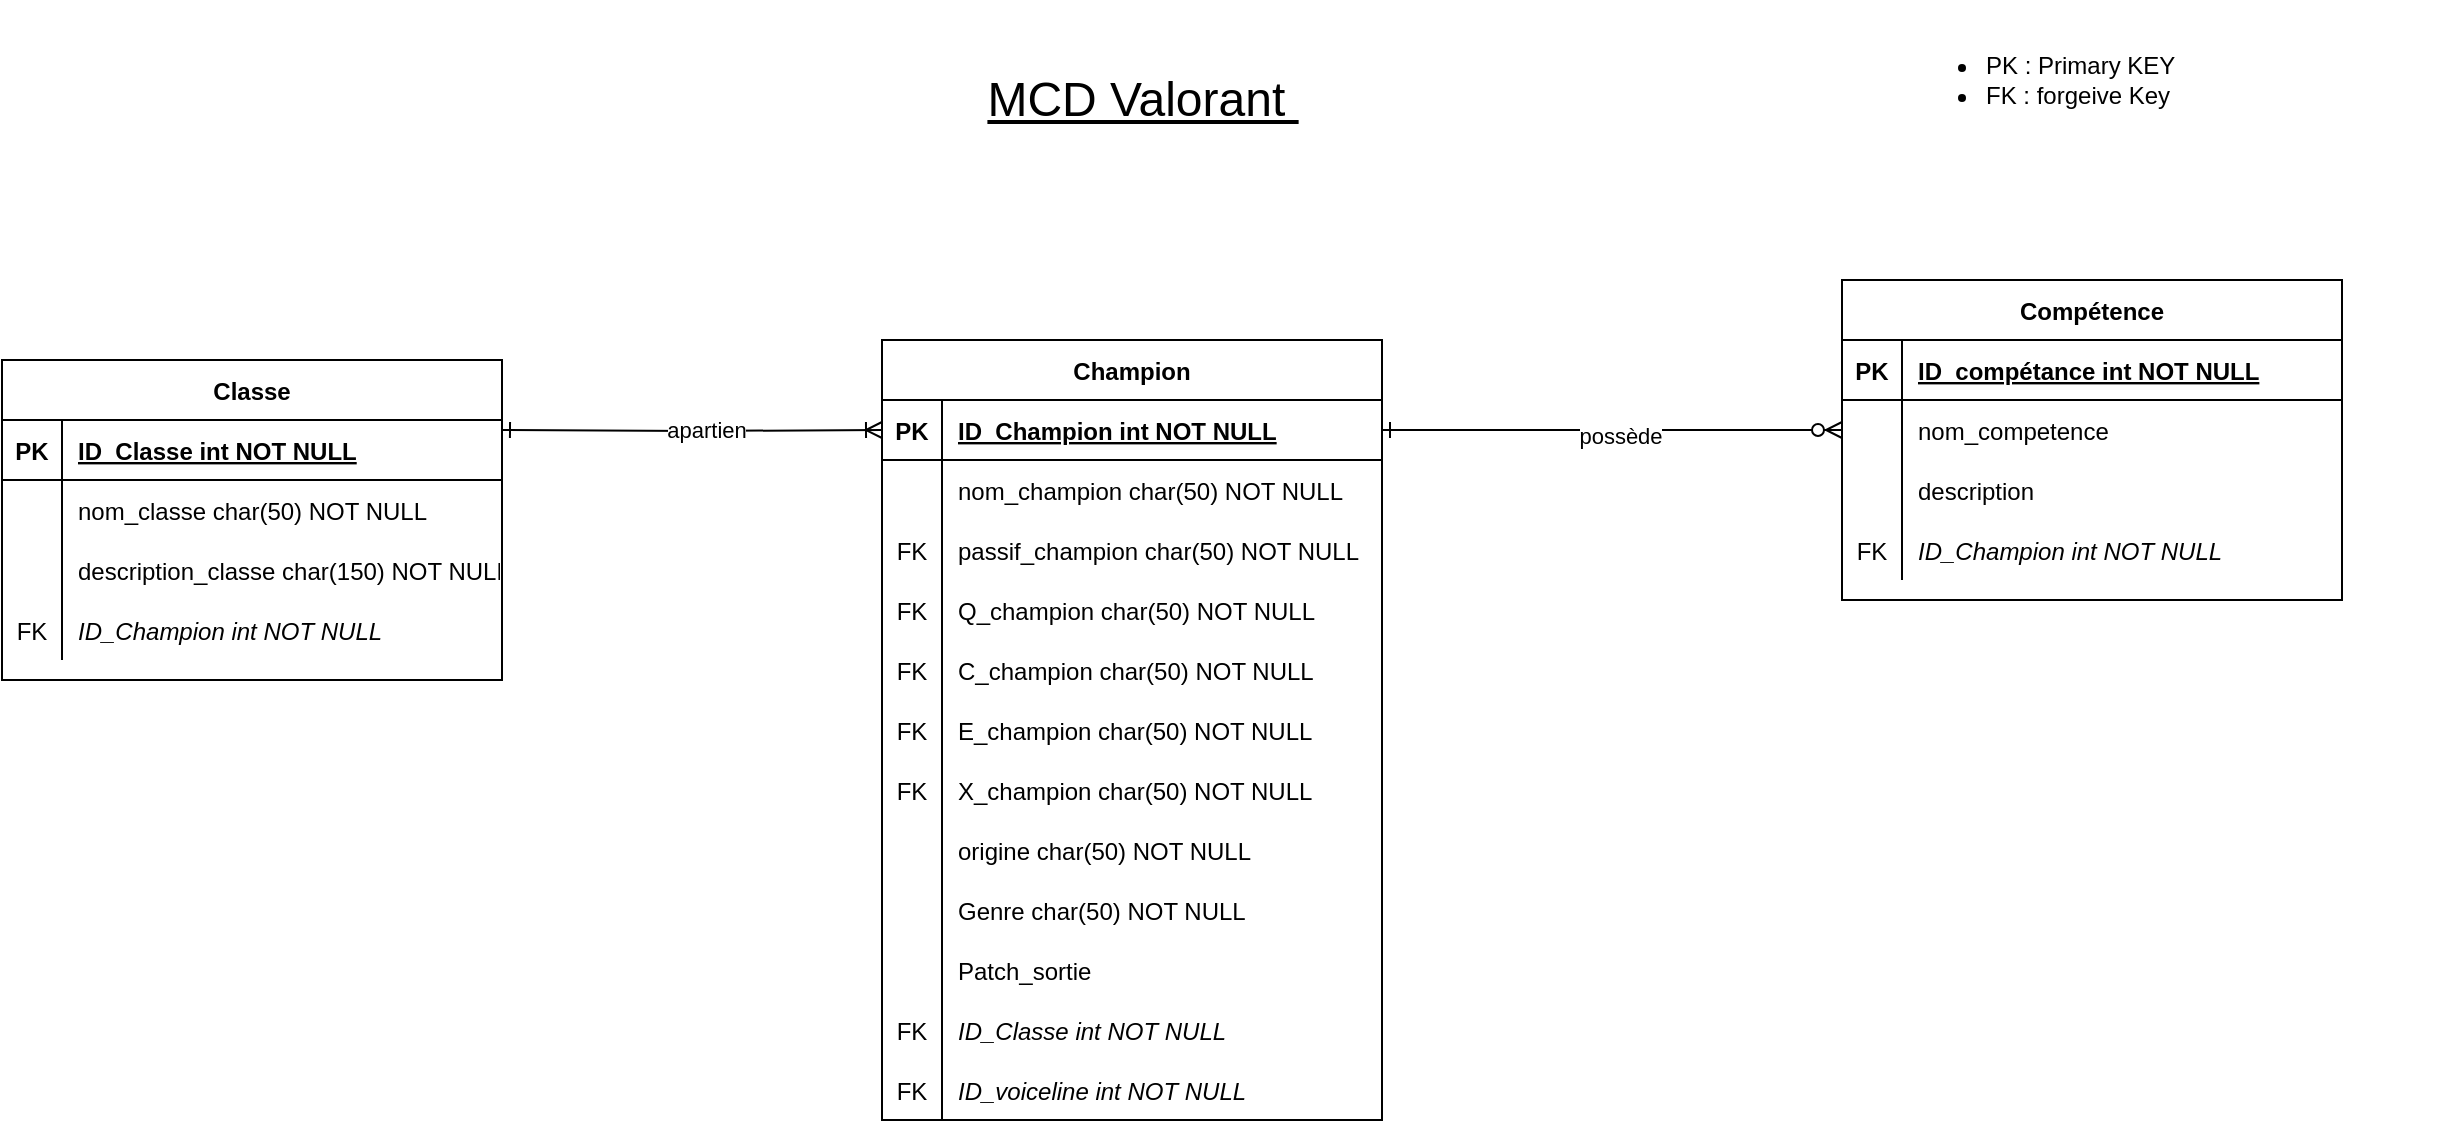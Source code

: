 <mxfile version="24.7.16">
  <diagram name="Page-1" id="s_LIWfQ_0TkALQSo-7UG">
    <mxGraphModel dx="2261" dy="780" grid="1" gridSize="10" guides="1" tooltips="1" connect="1" arrows="1" fold="1" page="1" pageScale="1" pageWidth="827" pageHeight="1169" math="0" shadow="0">
      <root>
        <mxCell id="0" />
        <mxCell id="1" parent="0" />
        <mxCell id="JDCfiBPaqZ8Qhyjuc5kk-97" value="" style="edgeStyle=entityRelationEdgeStyle;endArrow=ERzeroToMany;startArrow=ERone;endFill=1;startFill=0;" edge="1" parent="1" source="JDCfiBPaqZ8Qhyjuc5kk-126" target="JDCfiBPaqZ8Qhyjuc5kk-103">
          <mxGeometry width="100" height="100" relative="1" as="geometry">
            <mxPoint x="350" y="880" as="sourcePoint" />
            <mxPoint x="450" y="780" as="targetPoint" />
          </mxGeometry>
        </mxCell>
        <mxCell id="JDCfiBPaqZ8Qhyjuc5kk-98" value="possède" style="edgeLabel;html=1;align=center;verticalAlign=middle;resizable=0;points=[];" vertex="1" connectable="0" parent="JDCfiBPaqZ8Qhyjuc5kk-97">
          <mxGeometry x="0.029" y="-3" relative="1" as="geometry">
            <mxPoint as="offset" />
          </mxGeometry>
        </mxCell>
        <mxCell id="JDCfiBPaqZ8Qhyjuc5kk-99" value="Compétence" style="shape=table;startSize=30;container=1;collapsible=1;childLayout=tableLayout;fixedRows=1;rowLines=0;fontStyle=1;align=center;resizeLast=1;" vertex="1" parent="1">
          <mxGeometry x="720" y="170" width="250" height="160" as="geometry" />
        </mxCell>
        <mxCell id="JDCfiBPaqZ8Qhyjuc5kk-100" value="" style="shape=partialRectangle;collapsible=0;dropTarget=0;pointerEvents=0;fillColor=none;points=[[0,0.5],[1,0.5]];portConstraint=eastwest;top=0;left=0;right=0;bottom=1;" vertex="1" parent="JDCfiBPaqZ8Qhyjuc5kk-99">
          <mxGeometry y="30" width="250" height="30" as="geometry" />
        </mxCell>
        <mxCell id="JDCfiBPaqZ8Qhyjuc5kk-101" value="PK" style="shape=partialRectangle;overflow=hidden;connectable=0;fillColor=none;top=0;left=0;bottom=0;right=0;fontStyle=1;" vertex="1" parent="JDCfiBPaqZ8Qhyjuc5kk-100">
          <mxGeometry width="30" height="30" as="geometry">
            <mxRectangle width="30" height="30" as="alternateBounds" />
          </mxGeometry>
        </mxCell>
        <mxCell id="JDCfiBPaqZ8Qhyjuc5kk-102" value="ID_compétance int NOT NULL " style="shape=partialRectangle;overflow=hidden;connectable=0;fillColor=none;top=0;left=0;bottom=0;right=0;align=left;spacingLeft=6;fontStyle=5;" vertex="1" parent="JDCfiBPaqZ8Qhyjuc5kk-100">
          <mxGeometry x="30" width="220" height="30" as="geometry">
            <mxRectangle width="220" height="30" as="alternateBounds" />
          </mxGeometry>
        </mxCell>
        <mxCell id="JDCfiBPaqZ8Qhyjuc5kk-103" value="" style="shape=partialRectangle;collapsible=0;dropTarget=0;pointerEvents=0;fillColor=none;points=[[0,0.5],[1,0.5]];portConstraint=eastwest;top=0;left=0;right=0;bottom=0;" vertex="1" parent="JDCfiBPaqZ8Qhyjuc5kk-99">
          <mxGeometry y="60" width="250" height="30" as="geometry" />
        </mxCell>
        <mxCell id="JDCfiBPaqZ8Qhyjuc5kk-104" value="" style="shape=partialRectangle;overflow=hidden;connectable=0;fillColor=none;top=0;left=0;bottom=0;right=0;" vertex="1" parent="JDCfiBPaqZ8Qhyjuc5kk-103">
          <mxGeometry width="30" height="30" as="geometry">
            <mxRectangle width="30" height="30" as="alternateBounds" />
          </mxGeometry>
        </mxCell>
        <mxCell id="JDCfiBPaqZ8Qhyjuc5kk-105" value="nom_competence" style="shape=partialRectangle;overflow=hidden;connectable=0;fillColor=none;top=0;left=0;bottom=0;right=0;align=left;spacingLeft=6;" vertex="1" parent="JDCfiBPaqZ8Qhyjuc5kk-103">
          <mxGeometry x="30" width="220" height="30" as="geometry">
            <mxRectangle width="220" height="30" as="alternateBounds" />
          </mxGeometry>
        </mxCell>
        <mxCell id="JDCfiBPaqZ8Qhyjuc5kk-106" value="" style="shape=partialRectangle;collapsible=0;dropTarget=0;pointerEvents=0;fillColor=none;points=[[0,0.5],[1,0.5]];portConstraint=eastwest;top=0;left=0;right=0;bottom=0;" vertex="1" parent="JDCfiBPaqZ8Qhyjuc5kk-99">
          <mxGeometry y="90" width="250" height="30" as="geometry" />
        </mxCell>
        <mxCell id="JDCfiBPaqZ8Qhyjuc5kk-107" value="" style="shape=partialRectangle;overflow=hidden;connectable=0;fillColor=none;top=0;left=0;bottom=0;right=0;" vertex="1" parent="JDCfiBPaqZ8Qhyjuc5kk-106">
          <mxGeometry width="30" height="30" as="geometry">
            <mxRectangle width="30" height="30" as="alternateBounds" />
          </mxGeometry>
        </mxCell>
        <mxCell id="JDCfiBPaqZ8Qhyjuc5kk-108" value="description" style="shape=partialRectangle;overflow=hidden;connectable=0;fillColor=none;top=0;left=0;bottom=0;right=0;align=left;spacingLeft=6;" vertex="1" parent="JDCfiBPaqZ8Qhyjuc5kk-106">
          <mxGeometry x="30" width="220" height="30" as="geometry">
            <mxRectangle width="220" height="30" as="alternateBounds" />
          </mxGeometry>
        </mxCell>
        <mxCell id="JDCfiBPaqZ8Qhyjuc5kk-109" style="shape=partialRectangle;collapsible=0;dropTarget=0;pointerEvents=0;fillColor=none;points=[[0,0.5],[1,0.5]];portConstraint=eastwest;top=0;left=0;right=0;bottom=0;" vertex="1" parent="JDCfiBPaqZ8Qhyjuc5kk-99">
          <mxGeometry y="120" width="250" height="30" as="geometry" />
        </mxCell>
        <mxCell id="JDCfiBPaqZ8Qhyjuc5kk-110" value="FK" style="shape=partialRectangle;overflow=hidden;connectable=0;fillColor=none;top=0;left=0;bottom=0;right=0;" vertex="1" parent="JDCfiBPaqZ8Qhyjuc5kk-109">
          <mxGeometry width="30" height="30" as="geometry">
            <mxRectangle width="30" height="30" as="alternateBounds" />
          </mxGeometry>
        </mxCell>
        <mxCell id="JDCfiBPaqZ8Qhyjuc5kk-111" value="ID_Champion int NOT NULL" style="shape=partialRectangle;overflow=hidden;connectable=0;fillColor=none;top=0;left=0;bottom=0;right=0;align=left;spacingLeft=6;fontStyle=2" vertex="1" parent="JDCfiBPaqZ8Qhyjuc5kk-109">
          <mxGeometry x="30" width="220" height="30" as="geometry">
            <mxRectangle width="220" height="30" as="alternateBounds" />
          </mxGeometry>
        </mxCell>
        <mxCell id="JDCfiBPaqZ8Qhyjuc5kk-125" value="Champion" style="shape=table;startSize=30;container=1;collapsible=1;childLayout=tableLayout;fixedRows=1;rowLines=0;fontStyle=1;align=center;resizeLast=1;" vertex="1" parent="1">
          <mxGeometry x="240" y="200" width="250" height="390" as="geometry">
            <mxRectangle x="120" y="120" width="100" height="30" as="alternateBounds" />
          </mxGeometry>
        </mxCell>
        <mxCell id="JDCfiBPaqZ8Qhyjuc5kk-126" value="" style="shape=partialRectangle;collapsible=0;dropTarget=0;pointerEvents=0;fillColor=none;points=[[0,0.5],[1,0.5]];portConstraint=eastwest;top=0;left=0;right=0;bottom=1;" vertex="1" parent="JDCfiBPaqZ8Qhyjuc5kk-125">
          <mxGeometry y="30" width="250" height="30" as="geometry" />
        </mxCell>
        <mxCell id="JDCfiBPaqZ8Qhyjuc5kk-127" value="PK" style="shape=partialRectangle;overflow=hidden;connectable=0;fillColor=none;top=0;left=0;bottom=0;right=0;fontStyle=1;" vertex="1" parent="JDCfiBPaqZ8Qhyjuc5kk-126">
          <mxGeometry width="30" height="30" as="geometry">
            <mxRectangle width="30" height="30" as="alternateBounds" />
          </mxGeometry>
        </mxCell>
        <mxCell id="JDCfiBPaqZ8Qhyjuc5kk-128" value="ID_Champion int NOT NULL " style="shape=partialRectangle;overflow=hidden;connectable=0;fillColor=none;top=0;left=0;bottom=0;right=0;align=left;spacingLeft=6;fontStyle=5;" vertex="1" parent="JDCfiBPaqZ8Qhyjuc5kk-126">
          <mxGeometry x="30" width="220" height="30" as="geometry">
            <mxRectangle width="220" height="30" as="alternateBounds" />
          </mxGeometry>
        </mxCell>
        <mxCell id="JDCfiBPaqZ8Qhyjuc5kk-129" value="" style="shape=partialRectangle;collapsible=0;dropTarget=0;pointerEvents=0;fillColor=none;points=[[0,0.5],[1,0.5]];portConstraint=eastwest;top=0;left=0;right=0;bottom=0;" vertex="1" parent="JDCfiBPaqZ8Qhyjuc5kk-125">
          <mxGeometry y="60" width="250" height="30" as="geometry" />
        </mxCell>
        <mxCell id="JDCfiBPaqZ8Qhyjuc5kk-130" value="" style="shape=partialRectangle;overflow=hidden;connectable=0;fillColor=none;top=0;left=0;bottom=0;right=0;" vertex="1" parent="JDCfiBPaqZ8Qhyjuc5kk-129">
          <mxGeometry width="30" height="30" as="geometry">
            <mxRectangle width="30" height="30" as="alternateBounds" />
          </mxGeometry>
        </mxCell>
        <mxCell id="JDCfiBPaqZ8Qhyjuc5kk-131" value="nom_champion char(50) NOT NULL" style="shape=partialRectangle;overflow=hidden;connectable=0;fillColor=none;top=0;left=0;bottom=0;right=0;align=left;spacingLeft=6;" vertex="1" parent="JDCfiBPaqZ8Qhyjuc5kk-129">
          <mxGeometry x="30" width="220" height="30" as="geometry">
            <mxRectangle width="220" height="30" as="alternateBounds" />
          </mxGeometry>
        </mxCell>
        <mxCell id="JDCfiBPaqZ8Qhyjuc5kk-132" style="shape=partialRectangle;collapsible=0;dropTarget=0;pointerEvents=0;fillColor=none;points=[[0,0.5],[1,0.5]];portConstraint=eastwest;top=0;left=0;right=0;bottom=0;" vertex="1" parent="JDCfiBPaqZ8Qhyjuc5kk-125">
          <mxGeometry y="90" width="250" height="30" as="geometry" />
        </mxCell>
        <mxCell id="JDCfiBPaqZ8Qhyjuc5kk-133" value="FK" style="shape=partialRectangle;overflow=hidden;connectable=0;fillColor=none;top=0;left=0;bottom=0;right=0;" vertex="1" parent="JDCfiBPaqZ8Qhyjuc5kk-132">
          <mxGeometry width="30" height="30" as="geometry">
            <mxRectangle width="30" height="30" as="alternateBounds" />
          </mxGeometry>
        </mxCell>
        <mxCell id="JDCfiBPaqZ8Qhyjuc5kk-134" value="passif_champion char(50) NOT NULL" style="shape=partialRectangle;overflow=hidden;connectable=0;fillColor=none;top=0;left=0;bottom=0;right=0;align=left;spacingLeft=6;" vertex="1" parent="JDCfiBPaqZ8Qhyjuc5kk-132">
          <mxGeometry x="30" width="220" height="30" as="geometry">
            <mxRectangle width="220" height="30" as="alternateBounds" />
          </mxGeometry>
        </mxCell>
        <mxCell id="JDCfiBPaqZ8Qhyjuc5kk-135" style="shape=partialRectangle;collapsible=0;dropTarget=0;pointerEvents=0;fillColor=none;points=[[0,0.5],[1,0.5]];portConstraint=eastwest;top=0;left=0;right=0;bottom=0;" vertex="1" parent="JDCfiBPaqZ8Qhyjuc5kk-125">
          <mxGeometry y="120" width="250" height="30" as="geometry" />
        </mxCell>
        <mxCell id="JDCfiBPaqZ8Qhyjuc5kk-136" value="FK" style="shape=partialRectangle;overflow=hidden;connectable=0;fillColor=none;top=0;left=0;bottom=0;right=0;" vertex="1" parent="JDCfiBPaqZ8Qhyjuc5kk-135">
          <mxGeometry width="30" height="30" as="geometry">
            <mxRectangle width="30" height="30" as="alternateBounds" />
          </mxGeometry>
        </mxCell>
        <mxCell id="JDCfiBPaqZ8Qhyjuc5kk-137" value="Q_champion char(50) NOT NULL" style="shape=partialRectangle;overflow=hidden;connectable=0;fillColor=none;top=0;left=0;bottom=0;right=0;align=left;spacingLeft=6;" vertex="1" parent="JDCfiBPaqZ8Qhyjuc5kk-135">
          <mxGeometry x="30" width="220" height="30" as="geometry">
            <mxRectangle width="220" height="30" as="alternateBounds" />
          </mxGeometry>
        </mxCell>
        <mxCell id="JDCfiBPaqZ8Qhyjuc5kk-138" style="shape=partialRectangle;collapsible=0;dropTarget=0;pointerEvents=0;fillColor=none;points=[[0,0.5],[1,0.5]];portConstraint=eastwest;top=0;left=0;right=0;bottom=0;" vertex="1" parent="JDCfiBPaqZ8Qhyjuc5kk-125">
          <mxGeometry y="150" width="250" height="30" as="geometry" />
        </mxCell>
        <mxCell id="JDCfiBPaqZ8Qhyjuc5kk-139" value="FK" style="shape=partialRectangle;overflow=hidden;connectable=0;fillColor=none;top=0;left=0;bottom=0;right=0;" vertex="1" parent="JDCfiBPaqZ8Qhyjuc5kk-138">
          <mxGeometry width="30" height="30" as="geometry">
            <mxRectangle width="30" height="30" as="alternateBounds" />
          </mxGeometry>
        </mxCell>
        <mxCell id="JDCfiBPaqZ8Qhyjuc5kk-140" value="C_champion char(50) NOT NULL" style="shape=partialRectangle;overflow=hidden;connectable=0;fillColor=none;top=0;left=0;bottom=0;right=0;align=left;spacingLeft=6;" vertex="1" parent="JDCfiBPaqZ8Qhyjuc5kk-138">
          <mxGeometry x="30" width="220" height="30" as="geometry">
            <mxRectangle width="220" height="30" as="alternateBounds" />
          </mxGeometry>
        </mxCell>
        <mxCell id="JDCfiBPaqZ8Qhyjuc5kk-141" style="shape=partialRectangle;collapsible=0;dropTarget=0;pointerEvents=0;fillColor=none;points=[[0,0.5],[1,0.5]];portConstraint=eastwest;top=0;left=0;right=0;bottom=0;" vertex="1" parent="JDCfiBPaqZ8Qhyjuc5kk-125">
          <mxGeometry y="180" width="250" height="30" as="geometry" />
        </mxCell>
        <mxCell id="JDCfiBPaqZ8Qhyjuc5kk-142" value="FK" style="shape=partialRectangle;overflow=hidden;connectable=0;fillColor=none;top=0;left=0;bottom=0;right=0;" vertex="1" parent="JDCfiBPaqZ8Qhyjuc5kk-141">
          <mxGeometry width="30" height="30" as="geometry">
            <mxRectangle width="30" height="30" as="alternateBounds" />
          </mxGeometry>
        </mxCell>
        <mxCell id="JDCfiBPaqZ8Qhyjuc5kk-143" value="E_champion char(50) NOT NULL" style="shape=partialRectangle;overflow=hidden;connectable=0;fillColor=none;top=0;left=0;bottom=0;right=0;align=left;spacingLeft=6;" vertex="1" parent="JDCfiBPaqZ8Qhyjuc5kk-141">
          <mxGeometry x="30" width="220" height="30" as="geometry">
            <mxRectangle width="220" height="30" as="alternateBounds" />
          </mxGeometry>
        </mxCell>
        <mxCell id="JDCfiBPaqZ8Qhyjuc5kk-144" style="shape=partialRectangle;collapsible=0;dropTarget=0;pointerEvents=0;fillColor=none;points=[[0,0.5],[1,0.5]];portConstraint=eastwest;top=0;left=0;right=0;bottom=0;" vertex="1" parent="JDCfiBPaqZ8Qhyjuc5kk-125">
          <mxGeometry y="210" width="250" height="30" as="geometry" />
        </mxCell>
        <mxCell id="JDCfiBPaqZ8Qhyjuc5kk-145" value="FK" style="shape=partialRectangle;overflow=hidden;connectable=0;fillColor=none;top=0;left=0;bottom=0;right=0;" vertex="1" parent="JDCfiBPaqZ8Qhyjuc5kk-144">
          <mxGeometry width="30" height="30" as="geometry">
            <mxRectangle width="30" height="30" as="alternateBounds" />
          </mxGeometry>
        </mxCell>
        <mxCell id="JDCfiBPaqZ8Qhyjuc5kk-146" value="X_champion char(50) NOT NULL" style="shape=partialRectangle;overflow=hidden;connectable=0;fillColor=none;top=0;left=0;bottom=0;right=0;align=left;spacingLeft=6;" vertex="1" parent="JDCfiBPaqZ8Qhyjuc5kk-144">
          <mxGeometry x="30" width="220" height="30" as="geometry">
            <mxRectangle width="220" height="30" as="alternateBounds" />
          </mxGeometry>
        </mxCell>
        <mxCell id="JDCfiBPaqZ8Qhyjuc5kk-147" style="shape=partialRectangle;collapsible=0;dropTarget=0;pointerEvents=0;fillColor=none;points=[[0,0.5],[1,0.5]];portConstraint=eastwest;top=0;left=0;right=0;bottom=0;" vertex="1" parent="JDCfiBPaqZ8Qhyjuc5kk-125">
          <mxGeometry y="240" width="250" height="30" as="geometry" />
        </mxCell>
        <mxCell id="JDCfiBPaqZ8Qhyjuc5kk-148" style="shape=partialRectangle;overflow=hidden;connectable=0;fillColor=none;top=0;left=0;bottom=0;right=0;" vertex="1" parent="JDCfiBPaqZ8Qhyjuc5kk-147">
          <mxGeometry width="30" height="30" as="geometry">
            <mxRectangle width="30" height="30" as="alternateBounds" />
          </mxGeometry>
        </mxCell>
        <mxCell id="JDCfiBPaqZ8Qhyjuc5kk-149" value="origine char(50) NOT NULL" style="shape=partialRectangle;overflow=hidden;connectable=0;fillColor=none;top=0;left=0;bottom=0;right=0;align=left;spacingLeft=6;" vertex="1" parent="JDCfiBPaqZ8Qhyjuc5kk-147">
          <mxGeometry x="30" width="220" height="30" as="geometry">
            <mxRectangle width="220" height="30" as="alternateBounds" />
          </mxGeometry>
        </mxCell>
        <mxCell id="JDCfiBPaqZ8Qhyjuc5kk-150" style="shape=partialRectangle;collapsible=0;dropTarget=0;pointerEvents=0;fillColor=none;points=[[0,0.5],[1,0.5]];portConstraint=eastwest;top=0;left=0;right=0;bottom=0;" vertex="1" parent="JDCfiBPaqZ8Qhyjuc5kk-125">
          <mxGeometry y="270" width="250" height="30" as="geometry" />
        </mxCell>
        <mxCell id="JDCfiBPaqZ8Qhyjuc5kk-151" style="shape=partialRectangle;overflow=hidden;connectable=0;fillColor=none;top=0;left=0;bottom=0;right=0;" vertex="1" parent="JDCfiBPaqZ8Qhyjuc5kk-150">
          <mxGeometry width="30" height="30" as="geometry">
            <mxRectangle width="30" height="30" as="alternateBounds" />
          </mxGeometry>
        </mxCell>
        <mxCell id="JDCfiBPaqZ8Qhyjuc5kk-152" value="Genre char(50) NOT NULL" style="shape=partialRectangle;overflow=hidden;connectable=0;fillColor=none;top=0;left=0;bottom=0;right=0;align=left;spacingLeft=6;" vertex="1" parent="JDCfiBPaqZ8Qhyjuc5kk-150">
          <mxGeometry x="30" width="220" height="30" as="geometry">
            <mxRectangle width="220" height="30" as="alternateBounds" />
          </mxGeometry>
        </mxCell>
        <mxCell id="JDCfiBPaqZ8Qhyjuc5kk-153" style="shape=partialRectangle;collapsible=0;dropTarget=0;pointerEvents=0;fillColor=none;points=[[0,0.5],[1,0.5]];portConstraint=eastwest;top=0;left=0;right=0;bottom=0;" vertex="1" parent="JDCfiBPaqZ8Qhyjuc5kk-125">
          <mxGeometry y="300" width="250" height="30" as="geometry" />
        </mxCell>
        <mxCell id="JDCfiBPaqZ8Qhyjuc5kk-154" style="shape=partialRectangle;overflow=hidden;connectable=0;fillColor=none;top=0;left=0;bottom=0;right=0;" vertex="1" parent="JDCfiBPaqZ8Qhyjuc5kk-153">
          <mxGeometry width="30" height="30" as="geometry">
            <mxRectangle width="30" height="30" as="alternateBounds" />
          </mxGeometry>
        </mxCell>
        <mxCell id="JDCfiBPaqZ8Qhyjuc5kk-155" value="Patch_sortie" style="shape=partialRectangle;overflow=hidden;connectable=0;fillColor=none;top=0;left=0;bottom=0;right=0;align=left;spacingLeft=6;" vertex="1" parent="JDCfiBPaqZ8Qhyjuc5kk-153">
          <mxGeometry x="30" width="220" height="30" as="geometry">
            <mxRectangle width="220" height="30" as="alternateBounds" />
          </mxGeometry>
        </mxCell>
        <mxCell id="JDCfiBPaqZ8Qhyjuc5kk-156" style="shape=partialRectangle;collapsible=0;dropTarget=0;pointerEvents=0;fillColor=none;points=[[0,0.5],[1,0.5]];portConstraint=eastwest;top=0;left=0;right=0;bottom=0;" vertex="1" parent="JDCfiBPaqZ8Qhyjuc5kk-125">
          <mxGeometry y="330" width="250" height="30" as="geometry" />
        </mxCell>
        <mxCell id="JDCfiBPaqZ8Qhyjuc5kk-157" value="FK" style="shape=partialRectangle;overflow=hidden;connectable=0;fillColor=none;top=0;left=0;bottom=0;right=0;" vertex="1" parent="JDCfiBPaqZ8Qhyjuc5kk-156">
          <mxGeometry width="30" height="30" as="geometry">
            <mxRectangle width="30" height="30" as="alternateBounds" />
          </mxGeometry>
        </mxCell>
        <mxCell id="JDCfiBPaqZ8Qhyjuc5kk-158" value="ID_Classe int NOT NULL" style="shape=partialRectangle;overflow=hidden;connectable=0;fillColor=none;top=0;left=0;bottom=0;right=0;align=left;spacingLeft=6;fontStyle=2" vertex="1" parent="JDCfiBPaqZ8Qhyjuc5kk-156">
          <mxGeometry x="30" width="220" height="30" as="geometry">
            <mxRectangle width="220" height="30" as="alternateBounds" />
          </mxGeometry>
        </mxCell>
        <mxCell id="JDCfiBPaqZ8Qhyjuc5kk-159" style="shape=partialRectangle;collapsible=0;dropTarget=0;pointerEvents=0;fillColor=none;points=[[0,0.5],[1,0.5]];portConstraint=eastwest;top=0;left=0;right=0;bottom=0;" vertex="1" parent="JDCfiBPaqZ8Qhyjuc5kk-125">
          <mxGeometry y="360" width="250" height="30" as="geometry" />
        </mxCell>
        <mxCell id="JDCfiBPaqZ8Qhyjuc5kk-160" value="FK" style="shape=partialRectangle;overflow=hidden;connectable=0;fillColor=none;top=0;left=0;bottom=0;right=0;" vertex="1" parent="JDCfiBPaqZ8Qhyjuc5kk-159">
          <mxGeometry width="30" height="30" as="geometry">
            <mxRectangle width="30" height="30" as="alternateBounds" />
          </mxGeometry>
        </mxCell>
        <mxCell id="JDCfiBPaqZ8Qhyjuc5kk-161" value="ID_voiceline int NOT NULL" style="shape=partialRectangle;overflow=hidden;connectable=0;fillColor=none;top=0;left=0;bottom=0;right=0;align=left;spacingLeft=6;fontStyle=2" vertex="1" parent="JDCfiBPaqZ8Qhyjuc5kk-159">
          <mxGeometry x="30" width="220" height="30" as="geometry">
            <mxRectangle width="220" height="30" as="alternateBounds" />
          </mxGeometry>
        </mxCell>
        <mxCell id="JDCfiBPaqZ8Qhyjuc5kk-162" value="Classe" style="shape=table;startSize=30;container=1;collapsible=1;childLayout=tableLayout;fixedRows=1;rowLines=0;fontStyle=1;align=center;resizeLast=1;" vertex="1" parent="1">
          <mxGeometry x="-200" y="210" width="250" height="160" as="geometry" />
        </mxCell>
        <mxCell id="JDCfiBPaqZ8Qhyjuc5kk-163" value="" style="shape=partialRectangle;collapsible=0;dropTarget=0;pointerEvents=0;fillColor=none;points=[[0,0.5],[1,0.5]];portConstraint=eastwest;top=0;left=0;right=0;bottom=1;" vertex="1" parent="JDCfiBPaqZ8Qhyjuc5kk-162">
          <mxGeometry y="30" width="250" height="30" as="geometry" />
        </mxCell>
        <mxCell id="JDCfiBPaqZ8Qhyjuc5kk-164" value="PK" style="shape=partialRectangle;overflow=hidden;connectable=0;fillColor=none;top=0;left=0;bottom=0;right=0;fontStyle=1;" vertex="1" parent="JDCfiBPaqZ8Qhyjuc5kk-163">
          <mxGeometry width="30" height="30" as="geometry">
            <mxRectangle width="30" height="30" as="alternateBounds" />
          </mxGeometry>
        </mxCell>
        <mxCell id="JDCfiBPaqZ8Qhyjuc5kk-165" value="ID_Classe int NOT NULL" style="shape=partialRectangle;overflow=hidden;connectable=0;fillColor=none;top=0;left=0;bottom=0;right=0;align=left;spacingLeft=6;fontStyle=5;" vertex="1" parent="JDCfiBPaqZ8Qhyjuc5kk-163">
          <mxGeometry x="30" width="220" height="30" as="geometry">
            <mxRectangle width="220" height="30" as="alternateBounds" />
          </mxGeometry>
        </mxCell>
        <mxCell id="JDCfiBPaqZ8Qhyjuc5kk-166" value="" style="shape=partialRectangle;collapsible=0;dropTarget=0;pointerEvents=0;fillColor=none;points=[[0,0.5],[1,0.5]];portConstraint=eastwest;top=0;left=0;right=0;bottom=0;" vertex="1" parent="JDCfiBPaqZ8Qhyjuc5kk-162">
          <mxGeometry y="60" width="250" height="30" as="geometry" />
        </mxCell>
        <mxCell id="JDCfiBPaqZ8Qhyjuc5kk-167" value="" style="shape=partialRectangle;overflow=hidden;connectable=0;fillColor=none;top=0;left=0;bottom=0;right=0;" vertex="1" parent="JDCfiBPaqZ8Qhyjuc5kk-166">
          <mxGeometry width="30" height="30" as="geometry">
            <mxRectangle width="30" height="30" as="alternateBounds" />
          </mxGeometry>
        </mxCell>
        <mxCell id="JDCfiBPaqZ8Qhyjuc5kk-168" value="nom_classe char(50) NOT NULL" style="shape=partialRectangle;overflow=hidden;connectable=0;fillColor=none;top=0;left=0;bottom=0;right=0;align=left;spacingLeft=6;" vertex="1" parent="JDCfiBPaqZ8Qhyjuc5kk-166">
          <mxGeometry x="30" width="220" height="30" as="geometry">
            <mxRectangle width="220" height="30" as="alternateBounds" />
          </mxGeometry>
        </mxCell>
        <mxCell id="JDCfiBPaqZ8Qhyjuc5kk-169" value="" style="shape=partialRectangle;collapsible=0;dropTarget=0;pointerEvents=0;fillColor=none;points=[[0,0.5],[1,0.5]];portConstraint=eastwest;top=0;left=0;right=0;bottom=0;" vertex="1" parent="JDCfiBPaqZ8Qhyjuc5kk-162">
          <mxGeometry y="90" width="250" height="30" as="geometry" />
        </mxCell>
        <mxCell id="JDCfiBPaqZ8Qhyjuc5kk-170" value="" style="shape=partialRectangle;overflow=hidden;connectable=0;fillColor=none;top=0;left=0;bottom=0;right=0;" vertex="1" parent="JDCfiBPaqZ8Qhyjuc5kk-169">
          <mxGeometry width="30" height="30" as="geometry">
            <mxRectangle width="30" height="30" as="alternateBounds" />
          </mxGeometry>
        </mxCell>
        <mxCell id="JDCfiBPaqZ8Qhyjuc5kk-171" value="description_classe char(150) NOT NULL" style="shape=partialRectangle;overflow=hidden;connectable=0;fillColor=none;top=0;left=0;bottom=0;right=0;align=left;spacingLeft=6;" vertex="1" parent="JDCfiBPaqZ8Qhyjuc5kk-169">
          <mxGeometry x="30" width="220" height="30" as="geometry">
            <mxRectangle width="220" height="30" as="alternateBounds" />
          </mxGeometry>
        </mxCell>
        <mxCell id="JDCfiBPaqZ8Qhyjuc5kk-172" style="shape=partialRectangle;collapsible=0;dropTarget=0;pointerEvents=0;fillColor=none;points=[[0,0.5],[1,0.5]];portConstraint=eastwest;top=0;left=0;right=0;bottom=0;" vertex="1" parent="JDCfiBPaqZ8Qhyjuc5kk-162">
          <mxGeometry y="120" width="250" height="30" as="geometry" />
        </mxCell>
        <mxCell id="JDCfiBPaqZ8Qhyjuc5kk-173" value="FK" style="shape=partialRectangle;overflow=hidden;connectable=0;fillColor=none;top=0;left=0;bottom=0;right=0;" vertex="1" parent="JDCfiBPaqZ8Qhyjuc5kk-172">
          <mxGeometry width="30" height="30" as="geometry">
            <mxRectangle width="30" height="30" as="alternateBounds" />
          </mxGeometry>
        </mxCell>
        <mxCell id="JDCfiBPaqZ8Qhyjuc5kk-174" value="ID_Champion int NOT NULL" style="shape=partialRectangle;overflow=hidden;connectable=0;fillColor=none;top=0;left=0;bottom=0;right=0;align=left;spacingLeft=6;fontStyle=2" vertex="1" parent="JDCfiBPaqZ8Qhyjuc5kk-172">
          <mxGeometry x="30" width="220" height="30" as="geometry">
            <mxRectangle width="220" height="30" as="alternateBounds" />
          </mxGeometry>
        </mxCell>
        <mxCell id="JDCfiBPaqZ8Qhyjuc5kk-175" style="edgeStyle=orthogonalEdgeStyle;rounded=0;orthogonalLoop=1;jettySize=auto;html=1;exitX=1;exitY=0.5;exitDx=0;exitDy=0;entryX=0;entryY=0.5;entryDx=0;entryDy=0;startArrow=ERone;startFill=0;endArrow=ERoneToMany;endFill=0;" edge="1" parent="1" target="JDCfiBPaqZ8Qhyjuc5kk-126">
          <mxGeometry relative="1" as="geometry">
            <mxPoint x="50" y="245" as="sourcePoint" />
          </mxGeometry>
        </mxCell>
        <mxCell id="JDCfiBPaqZ8Qhyjuc5kk-176" value="apartien" style="edgeLabel;html=1;align=center;verticalAlign=middle;resizable=0;points=[];" vertex="1" connectable="0" parent="JDCfiBPaqZ8Qhyjuc5kk-175">
          <mxGeometry x="0.077" relative="1" as="geometry">
            <mxPoint as="offset" />
          </mxGeometry>
        </mxCell>
        <mxCell id="JDCfiBPaqZ8Qhyjuc5kk-179" value="&lt;span style=&quot;font-weight: normal;&quot;&gt;&lt;u&gt;MCD Valorant&amp;nbsp;&lt;/u&gt;&lt;/span&gt;" style="text;strokeColor=none;fillColor=none;html=1;fontSize=24;fontStyle=1;verticalAlign=middle;align=center;" vertex="1" parent="1">
          <mxGeometry x="320" y="60" width="100" height="40" as="geometry" />
        </mxCell>
        <mxCell id="JDCfiBPaqZ8Qhyjuc5kk-180" value="&lt;ul&gt;&lt;li&gt;PK : Primary KEY&lt;/li&gt;&lt;li&gt;FK : forgeive Key&lt;/li&gt;&lt;/ul&gt;" style="text;strokeColor=none;fillColor=none;html=1;whiteSpace=wrap;verticalAlign=middle;overflow=hidden;" vertex="1" parent="1">
          <mxGeometry x="750" y="30" width="270" height="80" as="geometry" />
        </mxCell>
      </root>
    </mxGraphModel>
  </diagram>
</mxfile>
